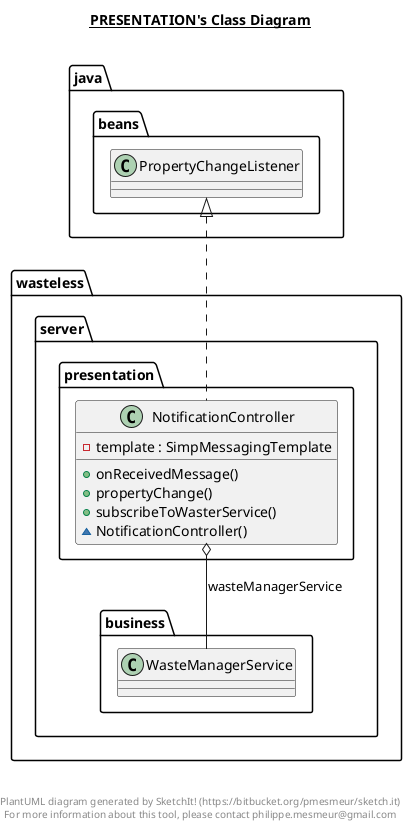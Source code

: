 @startuml

title __PRESENTATION's Class Diagram__\n

  namespace wasteless.server {
    namespace presentation {
      class wasteless.server.presentation.NotificationController {
          - template : SimpMessagingTemplate
          + onReceivedMessage()
          + propertyChange()
          + subscribeToWasterService()
          ~ NotificationController()
      }
    }
  }
  

  wasteless.server.presentation.NotificationController .up.|> java.beans.PropertyChangeListener
  wasteless.server.presentation.NotificationController o-- wasteless.server.business.WasteManagerService : wasteManagerService


right footer


PlantUML diagram generated by SketchIt! (https://bitbucket.org/pmesmeur/sketch.it)
For more information about this tool, please contact philippe.mesmeur@gmail.com
endfooter

@enduml
